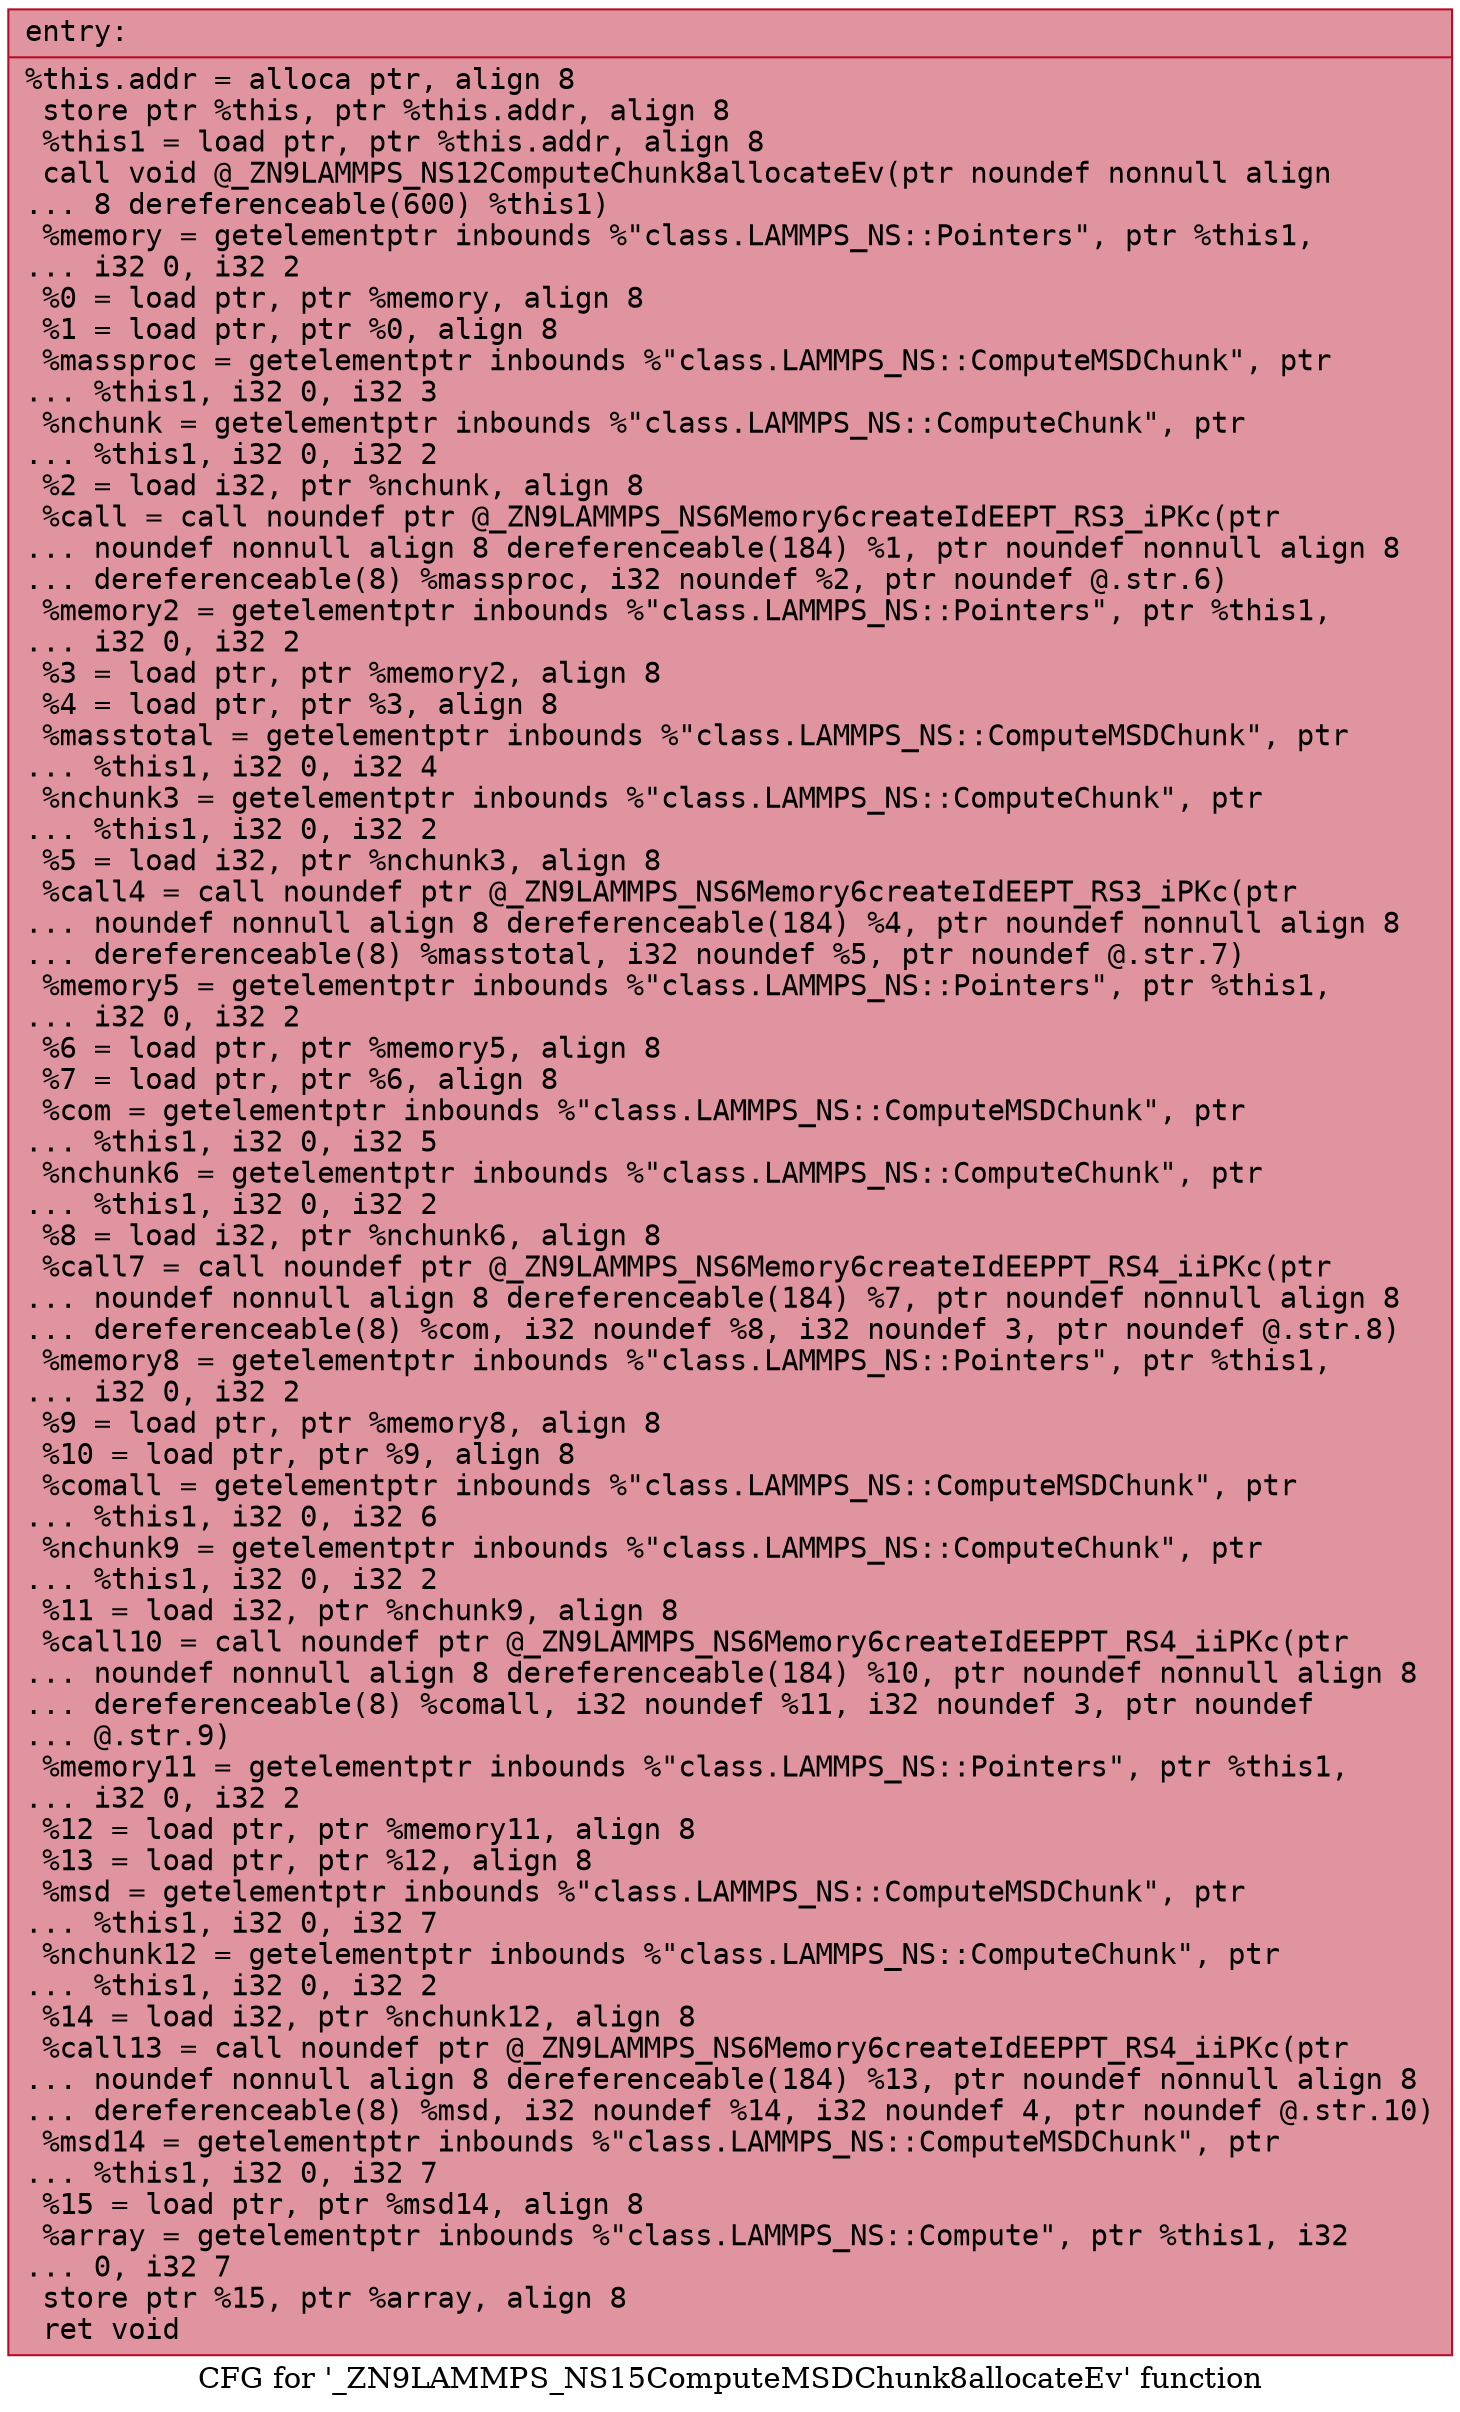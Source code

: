 digraph "CFG for '_ZN9LAMMPS_NS15ComputeMSDChunk8allocateEv' function" {
	label="CFG for '_ZN9LAMMPS_NS15ComputeMSDChunk8allocateEv' function";

	Node0x556270e52ba0 [shape=record,color="#b70d28ff", style=filled, fillcolor="#b70d2870" fontname="Courier",label="{entry:\l|  %this.addr = alloca ptr, align 8\l  store ptr %this, ptr %this.addr, align 8\l  %this1 = load ptr, ptr %this.addr, align 8\l  call void @_ZN9LAMMPS_NS12ComputeChunk8allocateEv(ptr noundef nonnull align\l... 8 dereferenceable(600) %this1)\l  %memory = getelementptr inbounds %\"class.LAMMPS_NS::Pointers\", ptr %this1,\l... i32 0, i32 2\l  %0 = load ptr, ptr %memory, align 8\l  %1 = load ptr, ptr %0, align 8\l  %massproc = getelementptr inbounds %\"class.LAMMPS_NS::ComputeMSDChunk\", ptr\l... %this1, i32 0, i32 3\l  %nchunk = getelementptr inbounds %\"class.LAMMPS_NS::ComputeChunk\", ptr\l... %this1, i32 0, i32 2\l  %2 = load i32, ptr %nchunk, align 8\l  %call = call noundef ptr @_ZN9LAMMPS_NS6Memory6createIdEEPT_RS3_iPKc(ptr\l... noundef nonnull align 8 dereferenceable(184) %1, ptr noundef nonnull align 8\l... dereferenceable(8) %massproc, i32 noundef %2, ptr noundef @.str.6)\l  %memory2 = getelementptr inbounds %\"class.LAMMPS_NS::Pointers\", ptr %this1,\l... i32 0, i32 2\l  %3 = load ptr, ptr %memory2, align 8\l  %4 = load ptr, ptr %3, align 8\l  %masstotal = getelementptr inbounds %\"class.LAMMPS_NS::ComputeMSDChunk\", ptr\l... %this1, i32 0, i32 4\l  %nchunk3 = getelementptr inbounds %\"class.LAMMPS_NS::ComputeChunk\", ptr\l... %this1, i32 0, i32 2\l  %5 = load i32, ptr %nchunk3, align 8\l  %call4 = call noundef ptr @_ZN9LAMMPS_NS6Memory6createIdEEPT_RS3_iPKc(ptr\l... noundef nonnull align 8 dereferenceable(184) %4, ptr noundef nonnull align 8\l... dereferenceable(8) %masstotal, i32 noundef %5, ptr noundef @.str.7)\l  %memory5 = getelementptr inbounds %\"class.LAMMPS_NS::Pointers\", ptr %this1,\l... i32 0, i32 2\l  %6 = load ptr, ptr %memory5, align 8\l  %7 = load ptr, ptr %6, align 8\l  %com = getelementptr inbounds %\"class.LAMMPS_NS::ComputeMSDChunk\", ptr\l... %this1, i32 0, i32 5\l  %nchunk6 = getelementptr inbounds %\"class.LAMMPS_NS::ComputeChunk\", ptr\l... %this1, i32 0, i32 2\l  %8 = load i32, ptr %nchunk6, align 8\l  %call7 = call noundef ptr @_ZN9LAMMPS_NS6Memory6createIdEEPPT_RS4_iiPKc(ptr\l... noundef nonnull align 8 dereferenceable(184) %7, ptr noundef nonnull align 8\l... dereferenceable(8) %com, i32 noundef %8, i32 noundef 3, ptr noundef @.str.8)\l  %memory8 = getelementptr inbounds %\"class.LAMMPS_NS::Pointers\", ptr %this1,\l... i32 0, i32 2\l  %9 = load ptr, ptr %memory8, align 8\l  %10 = load ptr, ptr %9, align 8\l  %comall = getelementptr inbounds %\"class.LAMMPS_NS::ComputeMSDChunk\", ptr\l... %this1, i32 0, i32 6\l  %nchunk9 = getelementptr inbounds %\"class.LAMMPS_NS::ComputeChunk\", ptr\l... %this1, i32 0, i32 2\l  %11 = load i32, ptr %nchunk9, align 8\l  %call10 = call noundef ptr @_ZN9LAMMPS_NS6Memory6createIdEEPPT_RS4_iiPKc(ptr\l... noundef nonnull align 8 dereferenceable(184) %10, ptr noundef nonnull align 8\l... dereferenceable(8) %comall, i32 noundef %11, i32 noundef 3, ptr noundef\l... @.str.9)\l  %memory11 = getelementptr inbounds %\"class.LAMMPS_NS::Pointers\", ptr %this1,\l... i32 0, i32 2\l  %12 = load ptr, ptr %memory11, align 8\l  %13 = load ptr, ptr %12, align 8\l  %msd = getelementptr inbounds %\"class.LAMMPS_NS::ComputeMSDChunk\", ptr\l... %this1, i32 0, i32 7\l  %nchunk12 = getelementptr inbounds %\"class.LAMMPS_NS::ComputeChunk\", ptr\l... %this1, i32 0, i32 2\l  %14 = load i32, ptr %nchunk12, align 8\l  %call13 = call noundef ptr @_ZN9LAMMPS_NS6Memory6createIdEEPPT_RS4_iiPKc(ptr\l... noundef nonnull align 8 dereferenceable(184) %13, ptr noundef nonnull align 8\l... dereferenceable(8) %msd, i32 noundef %14, i32 noundef 4, ptr noundef @.str.10)\l  %msd14 = getelementptr inbounds %\"class.LAMMPS_NS::ComputeMSDChunk\", ptr\l... %this1, i32 0, i32 7\l  %15 = load ptr, ptr %msd14, align 8\l  %array = getelementptr inbounds %\"class.LAMMPS_NS::Compute\", ptr %this1, i32\l... 0, i32 7\l  store ptr %15, ptr %array, align 8\l  ret void\l}"];
}
